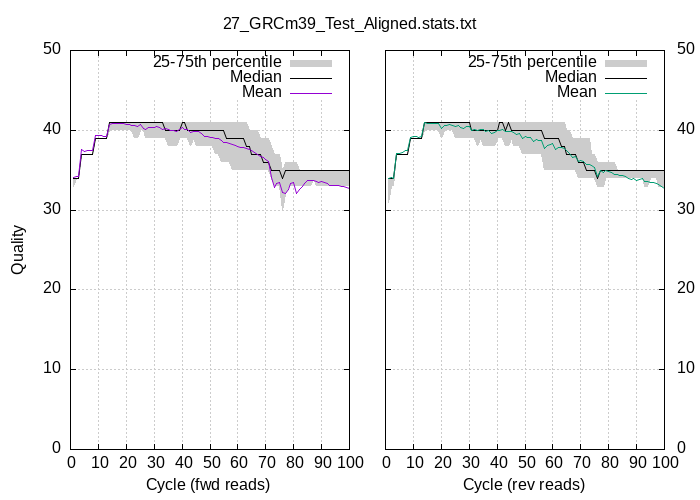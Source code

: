 
            set terminal png size 700,500 truecolor
            set output "plots/quals2.png"
            set grid xtics ytics y2tics back lc rgb "#cccccc"
            set multiplot
             set rmargin 0; set lmargin 0; set tmargin 0; set bmargin 0; set origin 0.1,0.1; set size 0.4,0.8
            set yrange [0:50]
            set ylabel "Quality"
            set xlabel "Cycle (fwd reads)"
            plot '-' using 1:2:3 with filledcurve lt 1 lc rgb "#cccccc" t '25-75th percentile' , '-' using 1:2 with lines lc rgb "#000000" t 'Median', '-' using 1:2 with lines lt 1 t 'Mean'
        1	33	34
2	34	34
3	34	34
4	37	37
5	37	37
6	37	37
7	37	37
8	37	37
9	39	39
10	39	39
11	39	39
12	39	39
13	39	39
14	40	41
15	40	41
16	40	41
17	40	41
18	40	41
19	40	41
20	40	41
21	40	41
22	40	41
23	39	41
24	39	41
25	40	41
26	40	41
27	39	41
28	39	41
29	39	41
30	39	41
31	39	41
32	39	41
33	39	41
34	39	41
35	38	41
36	38	41
37	38	41
38	38	41
39	39	41
40	39	41
41	39	41
42	39	41
43	38	41
44	39	41
45	38	41
46	38	41
47	38	41
48	38	41
49	38	41
50	38	41
51	38	41
52	37	41
53	37	41
54	36	41
55	36	41
56	36	41
57	36	41
58	35	41
59	35	41
60	35	41
61	35	41
62	35	41
63	35	41
64	35	40
65	35	40
66	35	40
67	35	40
68	35	39
69	35	39
70	35	39
71	35	39
72	34	38
73	33	37
74	33	37
75	33	37
76	30	35
77	32	36
78	33	36
79	33	36
80	33	36
81	33	36
82	33	35
83	33	35
84	33	35
85	33	35
86	33	35
87	34	35
88	33	35
89	33	35
90	33	35
91	33	35
92	33	35
93	33	35
94	33	35
95	33	35
96	33	35
97	33	35
98	33	35
99	33	35
100	33	35
end
1	34
2	34
3	34
4	37
5	37
6	37
7	37
8	37
9	39
10	39
11	39
12	39
13	39
14	41
15	41
16	41
17	41
18	41
19	41
20	41
21	41
22	41
23	41
24	41
25	41
26	41
27	41
28	41
29	41
30	41
31	41
32	41
33	41
34	40
35	40
36	40
37	40
38	40
39	40
40	41
41	41
42	40
43	40
44	40
45	40
46	40
47	40
48	40
49	40
50	40
51	40
52	40
53	40
54	40
55	40
56	39
57	39
58	39
59	39
60	39
61	39
62	39
63	38
64	38
65	37
66	37
67	37
68	37
69	36
70	36
71	36
72	35
73	35
74	35
75	35
76	34
77	35
78	35
79	35
80	35
81	35
82	35
83	35
84	35
85	35
86	35
87	35
88	35
89	35
90	35
91	35
92	35
93	35
94	35
95	35
96	35
97	35
98	35
99	35
100	35
end
1	34.10
2	34.24
3	34.27
4	37.61
5	37.37
6	37.51
7	37.46
8	37.42
9	39.33
10	39.29
11	39.39
12	39.23
13	39.24
14	40.74
15	40.86
16	40.81
17	40.82
18	40.87
19	40.79
20	40.78
21	40.76
22	40.66
23	40.65
24	40.52
25	40.68
26	40.22
27	40.16
28	40.34
29	40.35
30	40.40
31	40.43
32	40.34
33	40.14
34	40.17
35	40.04
36	39.99
37	40.03
38	39.91
39	40.05
40	40.29
41	40.15
42	40.05
43	39.77
44	39.90
45	39.91
46	39.90
47	39.64
48	39.28
49	39.26
50	39.09
51	39.11
52	38.99
53	38.92
54	38.78
55	38.51
56	38.52
57	38.35
58	38.16
59	38.11
60	37.94
61	37.90
62	37.83
63	37.76
64	37.65
65	37.53
66	37.23
67	36.99
68	36.74
69	36.61
70	36.33
71	36.08
72	34.03
73	32.82
74	33.39
75	33.45
76	32.25
77	32.05
78	32.57
79	33.30
80	33.47
81	32.09
82	32.63
83	32.93
84	33.35
85	33.69
86	33.66
87	33.65
88	33.55
89	33.45
90	33.53
91	33.49
92	33.30
93	33.14
94	33.12
95	33.14
96	33.05
97	32.98
98	32.90
99	32.79
100	32.66
end

                set origin 0.55,0.1
                set size 0.4,0.8
                unset ytics
                set y2tics mirror
                set y2range [0:50]
                unset ylabel
                set xlabel "Cycle (rev reads)"
                set label "27_GRCm39_Test_Aligned.stats.txt" at screen 0.5,0.95 center noenhanced
                plot '-' using 1:2:3 with filledcurve lt 1 lc rgb "#cccccc" t '25-75th percentile' , '-' using 1:2 with lines lc rgb "#000000" t 'Median', '-' using 1:2 with lines lt 2 t 'Mean'
            1	31	34
2	33	34
3	33	34
4	37	37
5	37	37
6	37	37
7	37	37
8	37	37
9	39	39
10	39	39
11	39	39
12	39	39
13	39	39
14	40	41
15	40	41
16	40	41
17	40	41
18	40	41
19	40	41
20	39	41
21	40	41
22	40	41
23	40	41
24	40	41
25	39	41
26	39	41
27	39	41
28	39	41
29	39	41
30	39	41
31	39	41
32	39	41
33	38	41
34	39	41
35	38	41
36	38	41
37	38	41
38	38	41
39	38	41
40	39	41
41	39	41
42	39	41
43	38	41
44	38	41
45	39	41
46	38	41
47	38	41
48	38	41
49	37	41
50	37	41
51	37	41
52	37	41
53	37	41
54	37	41
55	37	41
56	37	41
57	35	41
58	35	41
59	35	41
60	35	41
61	35	41
62	35	41
63	35	41
64	35	41
65	35	40
66	35	40
67	35	39
68	35	39
69	34	39
70	34	39
71	34	39
72	34	39
73	34	39
74	34	37
75	34	37
76	33	36
77	33	36
78	33	36
79	34	36
80	34	36
81	34	36
82	34	36
83	34	35
84	34	35
85	34	35
86	34	35
87	34	35
88	34	35
89	34	35
90	34	35
91	34	35
92	34	35
93	33	35
94	33	35
95	34	35
96	34	35
97	34	35
98	33	35
99	33	35
100	33	35
end
1	34
2	34
3	34
4	37
5	37
6	37
7	37
8	37
9	39
10	39
11	39
12	39
13	39
14	41
15	41
16	41
17	41
18	41
19	41
20	41
21	41
22	41
23	41
24	41
25	41
26	41
27	41
28	41
29	41
30	41
31	40
32	40
33	40
34	40
35	40
36	40
37	40
38	40
39	40
40	40
41	41
42	41
43	40
44	41
45	40
46	40
47	40
48	40
49	40
50	40
51	40
52	40
53	40
54	40
55	40
56	40
57	39
58	39
59	39
60	39
61	39
62	39
63	38
64	38
65	37
66	37
67	37
68	37
69	36
70	36
71	36
72	35
73	35
74	35
75	35
76	34
77	35
78	35
79	35
80	35
81	35
82	35
83	35
84	35
85	35
86	35
87	35
88	35
89	35
90	35
91	35
92	35
93	35
94	35
95	35
96	35
97	35
98	35
99	35
100	35
end
1	33.96
2	34.10
3	34.01
4	37.07
5	37.12
6	37.28
7	37.47
8	37.42
9	39.09
10	39.22
11	39.27
12	39.16
13	39.20
14	40.92
15	40.81
16	40.88
17	40.79
18	40.80
19	40.91
20	40.25
21	40.61
22	40.62
23	40.70
24	40.55
25	40.48
26	40.56
27	40.40
28	40.25
29	40.42
30	40.46
31	39.92
32	40.05
33	40.03
34	40.14
35	40.09
36	39.90
37	39.99
38	39.66
39	39.67
40	39.92
41	39.97
42	40.05
43	39.89
44	39.83
45	39.91
46	39.70
47	39.44
48	39.55
49	39.03
50	39.23
51	39.13
52	39.06
53	38.60
54	38.86
55	38.70
56	38.71
57	37.77
58	38.06
59	38.25
60	38.33
61	37.64
62	37.87
63	37.82
64	37.66
65	37.51
66	37.15
67	36.61
68	36.68
69	36.14
70	36.25
71	36.06
72	35.76
73	35.69
74	35.60
75	35.35
76	34.19
77	34.90
78	34.75
79	34.90
80	34.83
81	34.75
82	34.49
83	34.47
84	34.30
85	34.28
86	34.15
87	34.02
88	33.85
89	33.90
90	33.77
91	33.86
92	33.95
93	33.55
94	33.60
95	33.48
96	33.40
97	33.38
98	33.17
99	32.98
100	32.76
end
